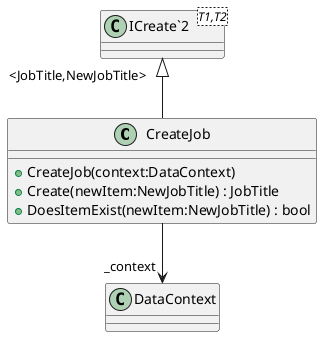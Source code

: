@startuml
class CreateJob {
    + CreateJob(context:DataContext)
    + Create(newItem:NewJobTitle) : JobTitle
    + DoesItemExist(newItem:NewJobTitle) : bool
}
class "ICreate`2"<T1,T2> {
}
"ICreate`2" "<JobTitle,NewJobTitle>" <|-- CreateJob
CreateJob --> "_context" DataContext
@enduml
